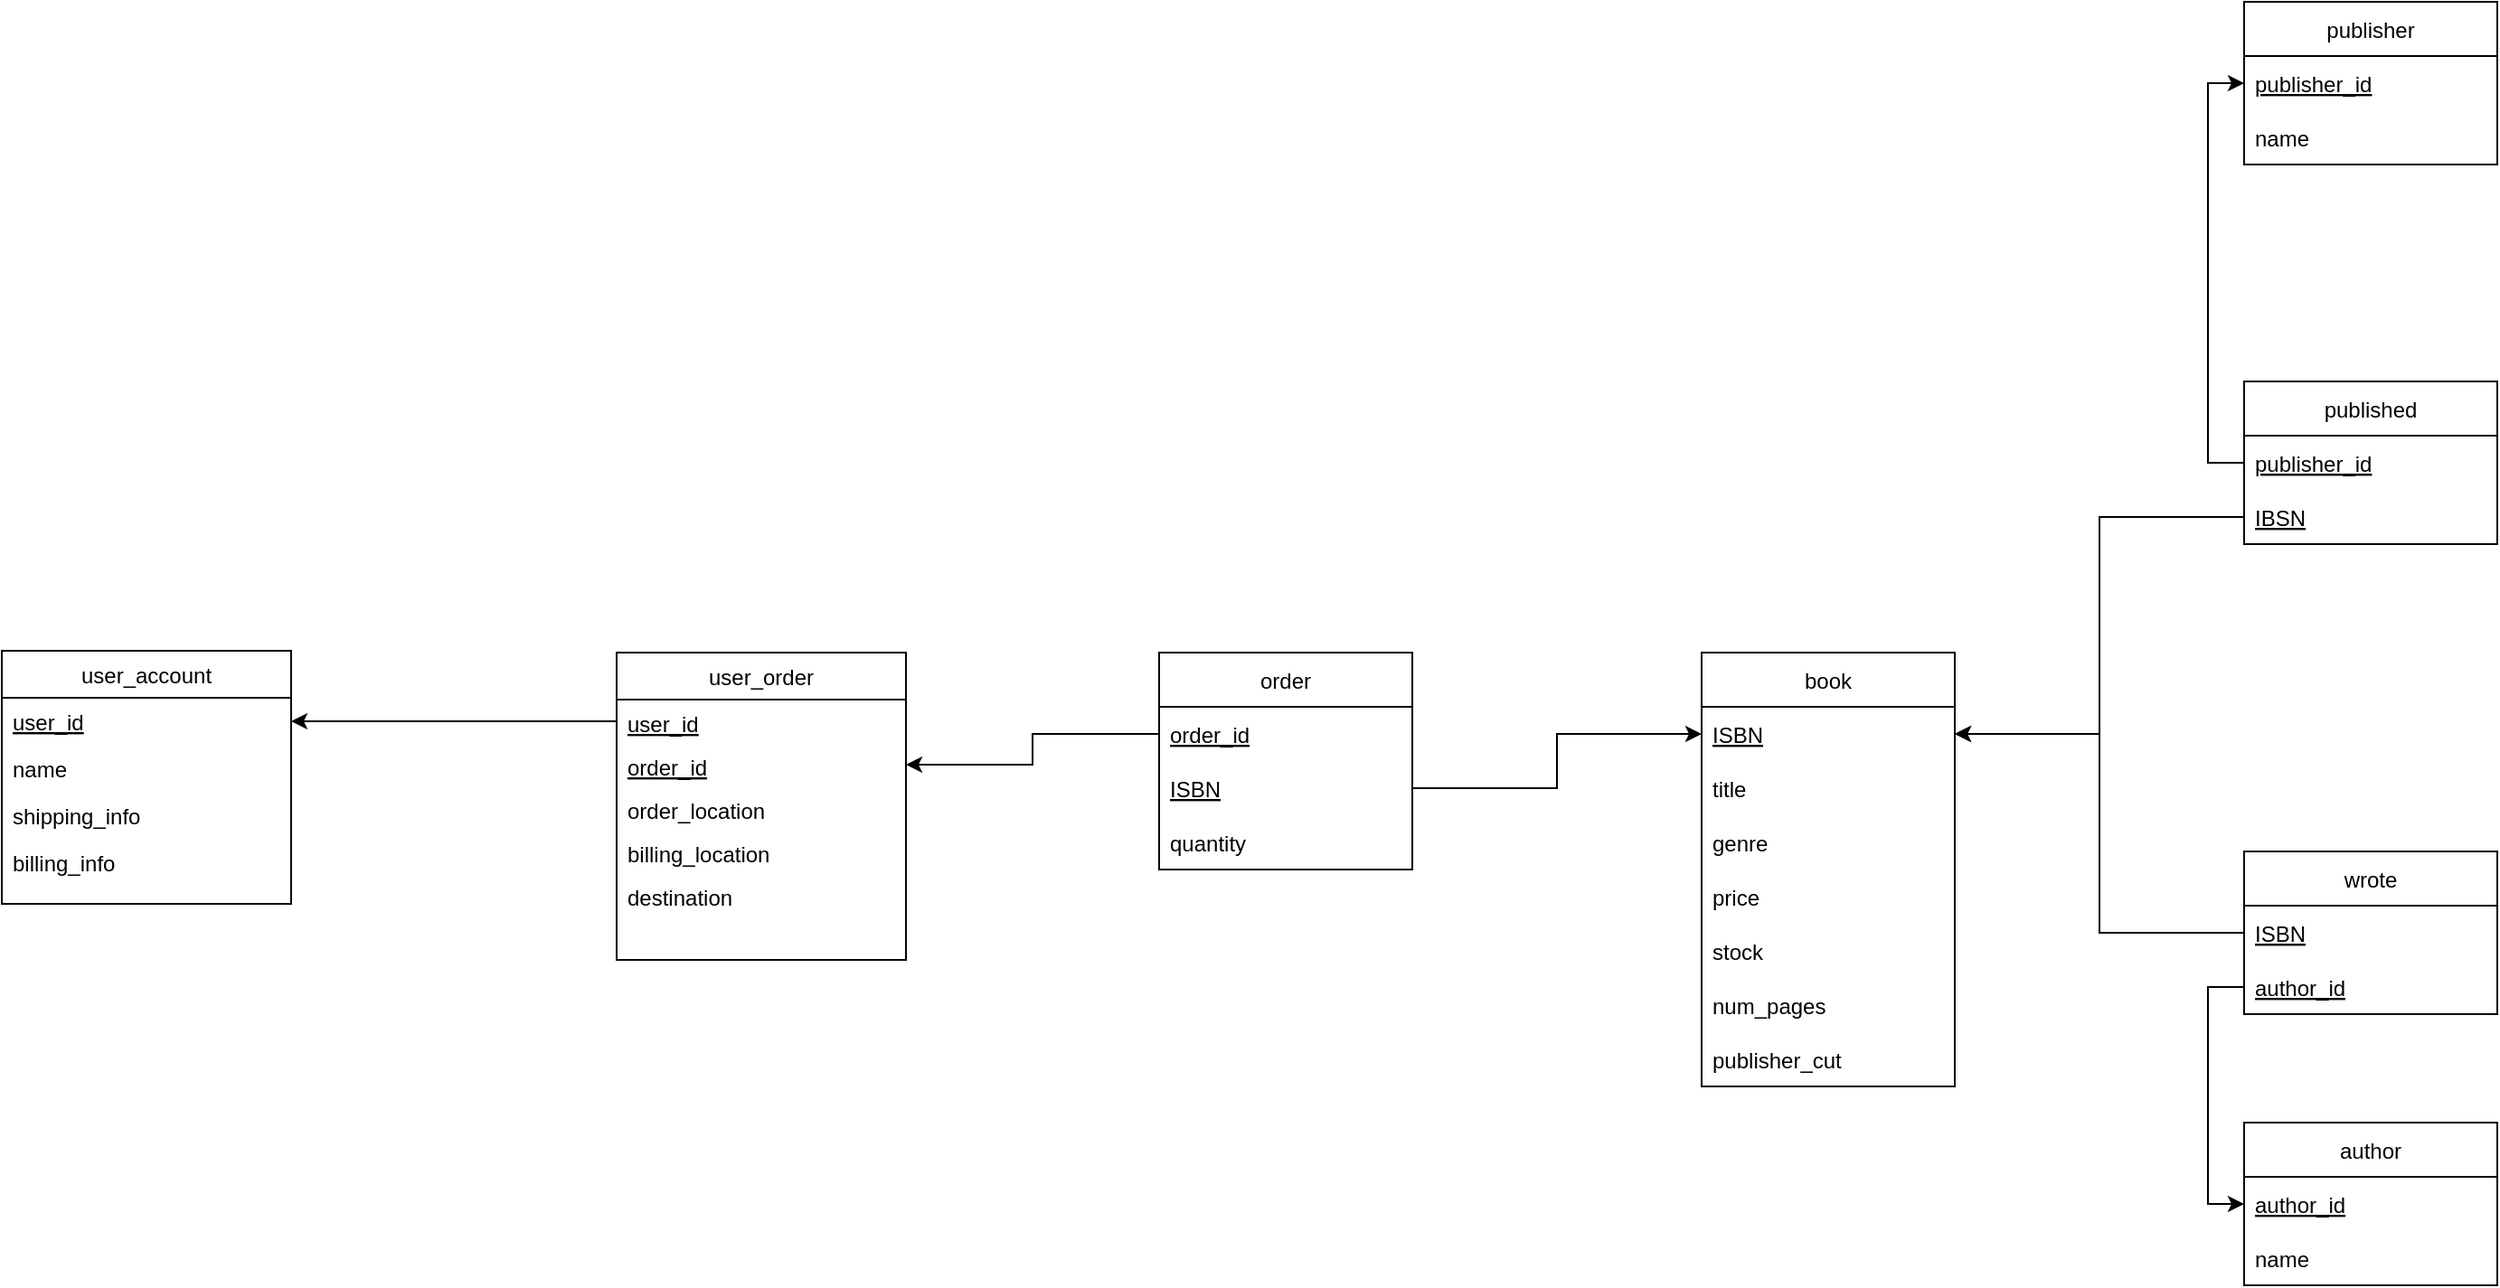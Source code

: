 <mxfile version="15.8.9" type="github">
  <diagram id="C5RBs43oDa-KdzZeNtuy" name="Page-1">
    <mxGraphModel dx="1345" dy="922" grid="1" gridSize="10" guides="1" tooltips="1" connect="1" arrows="1" fold="1" page="1" pageScale="1" pageWidth="1920" pageHeight="1200" math="0" shadow="0">
      <root>
        <mxCell id="WIyWlLk6GJQsqaUBKTNV-0" />
        <mxCell id="WIyWlLk6GJQsqaUBKTNV-1" parent="WIyWlLk6GJQsqaUBKTNV-0" />
        <mxCell id="zkfFHV4jXpPFQw0GAbJ--0" value="user_account" style="swimlane;fontStyle=0;align=center;verticalAlign=top;childLayout=stackLayout;horizontal=1;startSize=26;horizontalStack=0;resizeParent=1;resizeLast=0;collapsible=1;marginBottom=0;rounded=0;shadow=0;strokeWidth=1;" parent="WIyWlLk6GJQsqaUBKTNV-1" vertex="1">
          <mxGeometry x="210" y="699" width="160" height="140" as="geometry">
            <mxRectangle x="230" y="140" width="160" height="26" as="alternateBounds" />
          </mxGeometry>
        </mxCell>
        <mxCell id="zkfFHV4jXpPFQw0GAbJ--1" value="user_id" style="text;align=left;verticalAlign=top;spacingLeft=4;spacingRight=4;overflow=hidden;rotatable=0;points=[[0,0.5],[1,0.5]];portConstraint=eastwest;fontStyle=4" parent="zkfFHV4jXpPFQw0GAbJ--0" vertex="1">
          <mxGeometry y="26" width="160" height="26" as="geometry" />
        </mxCell>
        <mxCell id="zkfFHV4jXpPFQw0GAbJ--2" value="name" style="text;align=left;verticalAlign=top;spacingLeft=4;spacingRight=4;overflow=hidden;rotatable=0;points=[[0,0.5],[1,0.5]];portConstraint=eastwest;rounded=0;shadow=0;html=0;" parent="zkfFHV4jXpPFQw0GAbJ--0" vertex="1">
          <mxGeometry y="52" width="160" height="26" as="geometry" />
        </mxCell>
        <mxCell id="zkfFHV4jXpPFQw0GAbJ--3" value="shipping_info" style="text;align=left;verticalAlign=top;spacingLeft=4;spacingRight=4;overflow=hidden;rotatable=0;points=[[0,0.5],[1,0.5]];portConstraint=eastwest;rounded=0;shadow=0;html=0;" parent="zkfFHV4jXpPFQw0GAbJ--0" vertex="1">
          <mxGeometry y="78" width="160" height="26" as="geometry" />
        </mxCell>
        <mxCell id="rD2bgAJgoOh9LVG3b1vE-8" value="billing_info" style="text;align=left;verticalAlign=top;spacingLeft=4;spacingRight=4;overflow=hidden;rotatable=0;points=[[0,0.5],[1,0.5]];portConstraint=eastwest;rounded=0;shadow=0;html=0;" parent="zkfFHV4jXpPFQw0GAbJ--0" vertex="1">
          <mxGeometry y="104" width="160" height="26" as="geometry" />
        </mxCell>
        <mxCell id="zkfFHV4jXpPFQw0GAbJ--17" value="user_order" style="swimlane;fontStyle=0;align=center;verticalAlign=top;childLayout=stackLayout;horizontal=1;startSize=26;horizontalStack=0;resizeParent=1;resizeLast=0;collapsible=1;marginBottom=0;rounded=0;shadow=0;strokeWidth=1;" parent="WIyWlLk6GJQsqaUBKTNV-1" vertex="1">
          <mxGeometry x="550" y="700" width="160" height="170" as="geometry">
            <mxRectangle x="550" y="140" width="160" height="26" as="alternateBounds" />
          </mxGeometry>
        </mxCell>
        <mxCell id="zkfFHV4jXpPFQw0GAbJ--18" value="user_id" style="text;align=left;verticalAlign=top;spacingLeft=4;spacingRight=4;overflow=hidden;rotatable=0;points=[[0,0.5],[1,0.5]];portConstraint=eastwest;fontStyle=4" parent="zkfFHV4jXpPFQw0GAbJ--17" vertex="1">
          <mxGeometry y="26" width="160" height="24" as="geometry" />
        </mxCell>
        <mxCell id="rD2bgAJgoOh9LVG3b1vE-3" value="order_id" style="text;align=left;verticalAlign=top;spacingLeft=4;spacingRight=4;overflow=hidden;rotatable=0;points=[[0,0.5],[1,0.5]];portConstraint=eastwest;fontStyle=4" parent="zkfFHV4jXpPFQw0GAbJ--17" vertex="1">
          <mxGeometry y="50" width="160" height="24" as="geometry" />
        </mxCell>
        <mxCell id="rD2bgAJgoOh9LVG3b1vE-4" value="order_location" style="text;align=left;verticalAlign=top;spacingLeft=4;spacingRight=4;overflow=hidden;rotatable=0;points=[[0,0.5],[1,0.5]];portConstraint=eastwest;" parent="zkfFHV4jXpPFQw0GAbJ--17" vertex="1">
          <mxGeometry y="74" width="160" height="24" as="geometry" />
        </mxCell>
        <mxCell id="rD2bgAJgoOh9LVG3b1vE-5" value="billing_location" style="text;align=left;verticalAlign=top;spacingLeft=4;spacingRight=4;overflow=hidden;rotatable=0;points=[[0,0.5],[1,0.5]];portConstraint=eastwest;" parent="zkfFHV4jXpPFQw0GAbJ--17" vertex="1">
          <mxGeometry y="98" width="160" height="24" as="geometry" />
        </mxCell>
        <mxCell id="rD2bgAJgoOh9LVG3b1vE-6" value="destination" style="text;align=left;verticalAlign=top;spacingLeft=4;spacingRight=4;overflow=hidden;rotatable=0;points=[[0,0.5],[1,0.5]];portConstraint=eastwest;" parent="zkfFHV4jXpPFQw0GAbJ--17" vertex="1">
          <mxGeometry y="122" width="160" height="24" as="geometry" />
        </mxCell>
        <mxCell id="rD2bgAJgoOh9LVG3b1vE-11" value="order" style="swimlane;fontStyle=0;childLayout=stackLayout;horizontal=1;startSize=30;horizontalStack=0;resizeParent=1;resizeParentMax=0;resizeLast=0;collapsible=1;marginBottom=0;" parent="WIyWlLk6GJQsqaUBKTNV-1" vertex="1">
          <mxGeometry x="850" y="700" width="140" height="120" as="geometry" />
        </mxCell>
        <mxCell id="rD2bgAJgoOh9LVG3b1vE-12" value="order_id" style="text;strokeColor=none;fillColor=none;align=left;verticalAlign=middle;spacingLeft=4;spacingRight=4;overflow=hidden;points=[[0,0.5],[1,0.5]];portConstraint=eastwest;rotatable=0;fontStyle=4" parent="rD2bgAJgoOh9LVG3b1vE-11" vertex="1">
          <mxGeometry y="30" width="140" height="30" as="geometry" />
        </mxCell>
        <mxCell id="rD2bgAJgoOh9LVG3b1vE-13" value="ISBN" style="text;strokeColor=none;fillColor=none;align=left;verticalAlign=middle;spacingLeft=4;spacingRight=4;overflow=hidden;points=[[0,0.5],[1,0.5]];portConstraint=eastwest;rotatable=0;fontStyle=4" parent="rD2bgAJgoOh9LVG3b1vE-11" vertex="1">
          <mxGeometry y="60" width="140" height="30" as="geometry" />
        </mxCell>
        <mxCell id="rD2bgAJgoOh9LVG3b1vE-14" value="quantity" style="text;strokeColor=none;fillColor=none;align=left;verticalAlign=middle;spacingLeft=4;spacingRight=4;overflow=hidden;points=[[0,0.5],[1,0.5]];portConstraint=eastwest;rotatable=0;" parent="rD2bgAJgoOh9LVG3b1vE-11" vertex="1">
          <mxGeometry y="90" width="140" height="30" as="geometry" />
        </mxCell>
        <mxCell id="rD2bgAJgoOh9LVG3b1vE-19" style="edgeStyle=orthogonalEdgeStyle;rounded=0;orthogonalLoop=1;jettySize=auto;html=1;exitX=0;exitY=0.5;exitDx=0;exitDy=0;entryX=1;entryY=0.5;entryDx=0;entryDy=0;" parent="WIyWlLk6GJQsqaUBKTNV-1" source="rD2bgAJgoOh9LVG3b1vE-12" target="rD2bgAJgoOh9LVG3b1vE-3" edge="1">
          <mxGeometry relative="1" as="geometry" />
        </mxCell>
        <mxCell id="rD2bgAJgoOh9LVG3b1vE-20" value="book" style="swimlane;fontStyle=0;childLayout=stackLayout;horizontal=1;startSize=30;horizontalStack=0;resizeParent=1;resizeParentMax=0;resizeLast=0;collapsible=1;marginBottom=0;" parent="WIyWlLk6GJQsqaUBKTNV-1" vertex="1">
          <mxGeometry x="1150" y="700" width="140" height="240" as="geometry" />
        </mxCell>
        <mxCell id="rD2bgAJgoOh9LVG3b1vE-21" value="ISBN" style="text;strokeColor=none;fillColor=none;align=left;verticalAlign=middle;spacingLeft=4;spacingRight=4;overflow=hidden;points=[[0,0.5],[1,0.5]];portConstraint=eastwest;rotatable=0;fontStyle=4" parent="rD2bgAJgoOh9LVG3b1vE-20" vertex="1">
          <mxGeometry y="30" width="140" height="30" as="geometry" />
        </mxCell>
        <mxCell id="rD2bgAJgoOh9LVG3b1vE-23" value="title" style="text;strokeColor=none;fillColor=none;align=left;verticalAlign=middle;spacingLeft=4;spacingRight=4;overflow=hidden;points=[[0,0.5],[1,0.5]];portConstraint=eastwest;rotatable=0;" parent="rD2bgAJgoOh9LVG3b1vE-20" vertex="1">
          <mxGeometry y="60" width="140" height="30" as="geometry" />
        </mxCell>
        <mxCell id="rD2bgAJgoOh9LVG3b1vE-25" value="genre" style="text;strokeColor=none;fillColor=none;align=left;verticalAlign=middle;spacingLeft=4;spacingRight=4;overflow=hidden;points=[[0,0.5],[1,0.5]];portConstraint=eastwest;rotatable=0;" parent="rD2bgAJgoOh9LVG3b1vE-20" vertex="1">
          <mxGeometry y="90" width="140" height="30" as="geometry" />
        </mxCell>
        <mxCell id="rD2bgAJgoOh9LVG3b1vE-26" value="price" style="text;strokeColor=none;fillColor=none;align=left;verticalAlign=middle;spacingLeft=4;spacingRight=4;overflow=hidden;points=[[0,0.5],[1,0.5]];portConstraint=eastwest;rotatable=0;" parent="rD2bgAJgoOh9LVG3b1vE-20" vertex="1">
          <mxGeometry y="120" width="140" height="30" as="geometry" />
        </mxCell>
        <mxCell id="rD2bgAJgoOh9LVG3b1vE-27" value="stock" style="text;strokeColor=none;fillColor=none;align=left;verticalAlign=middle;spacingLeft=4;spacingRight=4;overflow=hidden;points=[[0,0.5],[1,0.5]];portConstraint=eastwest;rotatable=0;" parent="rD2bgAJgoOh9LVG3b1vE-20" vertex="1">
          <mxGeometry y="150" width="140" height="30" as="geometry" />
        </mxCell>
        <mxCell id="rD2bgAJgoOh9LVG3b1vE-28" value="num_pages" style="text;strokeColor=none;fillColor=none;align=left;verticalAlign=middle;spacingLeft=4;spacingRight=4;overflow=hidden;points=[[0,0.5],[1,0.5]];portConstraint=eastwest;rotatable=0;" parent="rD2bgAJgoOh9LVG3b1vE-20" vertex="1">
          <mxGeometry y="180" width="140" height="30" as="geometry" />
        </mxCell>
        <mxCell id="rD2bgAJgoOh9LVG3b1vE-29" value="publisher_cut" style="text;strokeColor=none;fillColor=none;align=left;verticalAlign=middle;spacingLeft=4;spacingRight=4;overflow=hidden;points=[[0,0.5],[1,0.5]];portConstraint=eastwest;rotatable=0;" parent="rD2bgAJgoOh9LVG3b1vE-20" vertex="1">
          <mxGeometry y="210" width="140" height="30" as="geometry" />
        </mxCell>
        <mxCell id="rD2bgAJgoOh9LVG3b1vE-30" style="edgeStyle=orthogonalEdgeStyle;rounded=0;orthogonalLoop=1;jettySize=auto;html=1;entryX=0;entryY=0.5;entryDx=0;entryDy=0;" parent="WIyWlLk6GJQsqaUBKTNV-1" source="rD2bgAJgoOh9LVG3b1vE-13" target="rD2bgAJgoOh9LVG3b1vE-21" edge="1">
          <mxGeometry relative="1" as="geometry" />
        </mxCell>
        <mxCell id="rD2bgAJgoOh9LVG3b1vE-31" value="author" style="swimlane;fontStyle=0;childLayout=stackLayout;horizontal=1;startSize=30;horizontalStack=0;resizeParent=1;resizeParentMax=0;resizeLast=0;collapsible=1;marginBottom=0;fillColor=none;gradientColor=none;" parent="WIyWlLk6GJQsqaUBKTNV-1" vertex="1">
          <mxGeometry x="1450" y="960" width="140" height="90" as="geometry" />
        </mxCell>
        <mxCell id="rD2bgAJgoOh9LVG3b1vE-32" value="author_id" style="text;strokeColor=none;fillColor=none;align=left;verticalAlign=middle;spacingLeft=4;spacingRight=4;overflow=hidden;points=[[0,0.5],[1,0.5]];portConstraint=eastwest;rotatable=0;fontStyle=4" parent="rD2bgAJgoOh9LVG3b1vE-31" vertex="1">
          <mxGeometry y="30" width="140" height="30" as="geometry" />
        </mxCell>
        <mxCell id="rD2bgAJgoOh9LVG3b1vE-33" value="name" style="text;strokeColor=none;fillColor=none;align=left;verticalAlign=middle;spacingLeft=4;spacingRight=4;overflow=hidden;points=[[0,0.5],[1,0.5]];portConstraint=eastwest;rotatable=0;" parent="rD2bgAJgoOh9LVG3b1vE-31" vertex="1">
          <mxGeometry y="60" width="140" height="30" as="geometry" />
        </mxCell>
        <mxCell id="rD2bgAJgoOh9LVG3b1vE-36" value="wrote" style="swimlane;fontStyle=0;childLayout=stackLayout;horizontal=1;startSize=30;horizontalStack=0;resizeParent=1;resizeParentMax=0;resizeLast=0;collapsible=1;marginBottom=0;fillColor=none;gradientColor=none;" parent="WIyWlLk6GJQsqaUBKTNV-1" vertex="1">
          <mxGeometry x="1450" y="810" width="140" height="90" as="geometry" />
        </mxCell>
        <mxCell id="rD2bgAJgoOh9LVG3b1vE-37" value="ISBN" style="text;strokeColor=none;fillColor=none;align=left;verticalAlign=middle;spacingLeft=4;spacingRight=4;overflow=hidden;points=[[0,0.5],[1,0.5]];portConstraint=eastwest;rotatable=0;fontStyle=4" parent="rD2bgAJgoOh9LVG3b1vE-36" vertex="1">
          <mxGeometry y="30" width="140" height="30" as="geometry" />
        </mxCell>
        <mxCell id="rD2bgAJgoOh9LVG3b1vE-38" value="author_id" style="text;strokeColor=none;fillColor=none;align=left;verticalAlign=middle;spacingLeft=4;spacingRight=4;overflow=hidden;points=[[0,0.5],[1,0.5]];portConstraint=eastwest;rotatable=0;fontStyle=4" parent="rD2bgAJgoOh9LVG3b1vE-36" vertex="1">
          <mxGeometry y="60" width="140" height="30" as="geometry" />
        </mxCell>
        <mxCell id="rD2bgAJgoOh9LVG3b1vE-42" style="edgeStyle=orthogonalEdgeStyle;rounded=0;orthogonalLoop=1;jettySize=auto;html=1;exitX=0;exitY=0.5;exitDx=0;exitDy=0;entryX=0;entryY=0.5;entryDx=0;entryDy=0;" parent="WIyWlLk6GJQsqaUBKTNV-1" source="rD2bgAJgoOh9LVG3b1vE-38" target="rD2bgAJgoOh9LVG3b1vE-32" edge="1">
          <mxGeometry relative="1" as="geometry" />
        </mxCell>
        <mxCell id="rD2bgAJgoOh9LVG3b1vE-43" style="edgeStyle=orthogonalEdgeStyle;rounded=0;orthogonalLoop=1;jettySize=auto;html=1;entryX=1;entryY=0.5;entryDx=0;entryDy=0;" parent="WIyWlLk6GJQsqaUBKTNV-1" source="rD2bgAJgoOh9LVG3b1vE-37" target="rD2bgAJgoOh9LVG3b1vE-21" edge="1">
          <mxGeometry relative="1" as="geometry" />
        </mxCell>
        <mxCell id="rD2bgAJgoOh9LVG3b1vE-44" value="published" style="swimlane;fontStyle=0;childLayout=stackLayout;horizontal=1;startSize=30;horizontalStack=0;resizeParent=1;resizeParentMax=0;resizeLast=0;collapsible=1;marginBottom=0;fillColor=none;gradientColor=none;" parent="WIyWlLk6GJQsqaUBKTNV-1" vertex="1">
          <mxGeometry x="1450" y="550" width="140" height="90" as="geometry" />
        </mxCell>
        <mxCell id="rD2bgAJgoOh9LVG3b1vE-45" value="publisher_id" style="text;strokeColor=none;fillColor=none;align=left;verticalAlign=middle;spacingLeft=4;spacingRight=4;overflow=hidden;points=[[0,0.5],[1,0.5]];portConstraint=eastwest;rotatable=0;fontStyle=4" parent="rD2bgAJgoOh9LVG3b1vE-44" vertex="1">
          <mxGeometry y="30" width="140" height="30" as="geometry" />
        </mxCell>
        <mxCell id="rD2bgAJgoOh9LVG3b1vE-53" value="IBSN" style="text;strokeColor=none;fillColor=none;align=left;verticalAlign=middle;spacingLeft=4;spacingRight=4;overflow=hidden;points=[[0,0.5],[1,0.5]];portConstraint=eastwest;rotatable=0;fontStyle=4" parent="rD2bgAJgoOh9LVG3b1vE-44" vertex="1">
          <mxGeometry y="60" width="140" height="30" as="geometry" />
        </mxCell>
        <mxCell id="rD2bgAJgoOh9LVG3b1vE-48" value="publisher" style="swimlane;fontStyle=0;childLayout=stackLayout;horizontal=1;startSize=30;horizontalStack=0;resizeParent=1;resizeParentMax=0;resizeLast=0;collapsible=1;marginBottom=0;fillColor=none;gradientColor=none;" parent="WIyWlLk6GJQsqaUBKTNV-1" vertex="1">
          <mxGeometry x="1450" y="340" width="140" height="90" as="geometry" />
        </mxCell>
        <mxCell id="rD2bgAJgoOh9LVG3b1vE-49" value="publisher_id" style="text;strokeColor=none;fillColor=none;align=left;verticalAlign=middle;spacingLeft=4;spacingRight=4;overflow=hidden;points=[[0,0.5],[1,0.5]];portConstraint=eastwest;rotatable=0;fontStyle=4" parent="rD2bgAJgoOh9LVG3b1vE-48" vertex="1">
          <mxGeometry y="30" width="140" height="30" as="geometry" />
        </mxCell>
        <mxCell id="rD2bgAJgoOh9LVG3b1vE-50" value="name" style="text;strokeColor=none;fillColor=none;align=left;verticalAlign=middle;spacingLeft=4;spacingRight=4;overflow=hidden;points=[[0,0.5],[1,0.5]];portConstraint=eastwest;rotatable=0;" parent="rD2bgAJgoOh9LVG3b1vE-48" vertex="1">
          <mxGeometry y="60" width="140" height="30" as="geometry" />
        </mxCell>
        <mxCell id="rD2bgAJgoOh9LVG3b1vE-54" style="edgeStyle=orthogonalEdgeStyle;rounded=0;orthogonalLoop=1;jettySize=auto;html=1;entryX=0;entryY=0.5;entryDx=0;entryDy=0;" parent="WIyWlLk6GJQsqaUBKTNV-1" source="rD2bgAJgoOh9LVG3b1vE-45" target="rD2bgAJgoOh9LVG3b1vE-49" edge="1">
          <mxGeometry relative="1" as="geometry" />
        </mxCell>
        <mxCell id="rD2bgAJgoOh9LVG3b1vE-55" style="edgeStyle=orthogonalEdgeStyle;rounded=0;orthogonalLoop=1;jettySize=auto;html=1;exitX=0;exitY=0.5;exitDx=0;exitDy=0;entryX=1;entryY=0.5;entryDx=0;entryDy=0;" parent="WIyWlLk6GJQsqaUBKTNV-1" source="rD2bgAJgoOh9LVG3b1vE-53" target="rD2bgAJgoOh9LVG3b1vE-21" edge="1">
          <mxGeometry relative="1" as="geometry" />
        </mxCell>
        <mxCell id="gsTjzLUf3z9t4ByUHW_s-18" style="edgeStyle=orthogonalEdgeStyle;rounded=0;orthogonalLoop=1;jettySize=auto;html=1;entryX=1;entryY=0.5;entryDx=0;entryDy=0;" edge="1" parent="WIyWlLk6GJQsqaUBKTNV-1" source="zkfFHV4jXpPFQw0GAbJ--18" target="zkfFHV4jXpPFQw0GAbJ--1">
          <mxGeometry relative="1" as="geometry" />
        </mxCell>
      </root>
    </mxGraphModel>
  </diagram>
</mxfile>
